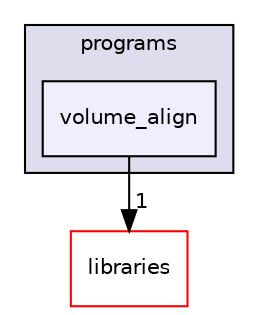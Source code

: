digraph "xmipp/applications/programs/volume_align" {
  compound=true
  node [ fontsize="10", fontname="Helvetica"];
  edge [ labelfontsize="10", labelfontname="Helvetica"];
  subgraph clusterdir_592b16dc4070b933e5655da2b0d20bbb {
    graph [ bgcolor="#ddddee", pencolor="black", label="programs" fontname="Helvetica", fontsize="10", URL="dir_592b16dc4070b933e5655da2b0d20bbb.html"]
  dir_73ff202e20bcb517d981110ae0802f9e [shape=box, label="volume_align", style="filled", fillcolor="#eeeeff", pencolor="black", URL="dir_73ff202e20bcb517d981110ae0802f9e.html"];
  }
  dir_29dba3f3840f20df3b04d1972e99046b [shape=box label="libraries" fillcolor="white" style="filled" color="red" URL="dir_29dba3f3840f20df3b04d1972e99046b.html"];
  dir_73ff202e20bcb517d981110ae0802f9e->dir_29dba3f3840f20df3b04d1972e99046b [headlabel="1", labeldistance=1.5 headhref="dir_000243_000042.html"];
}
